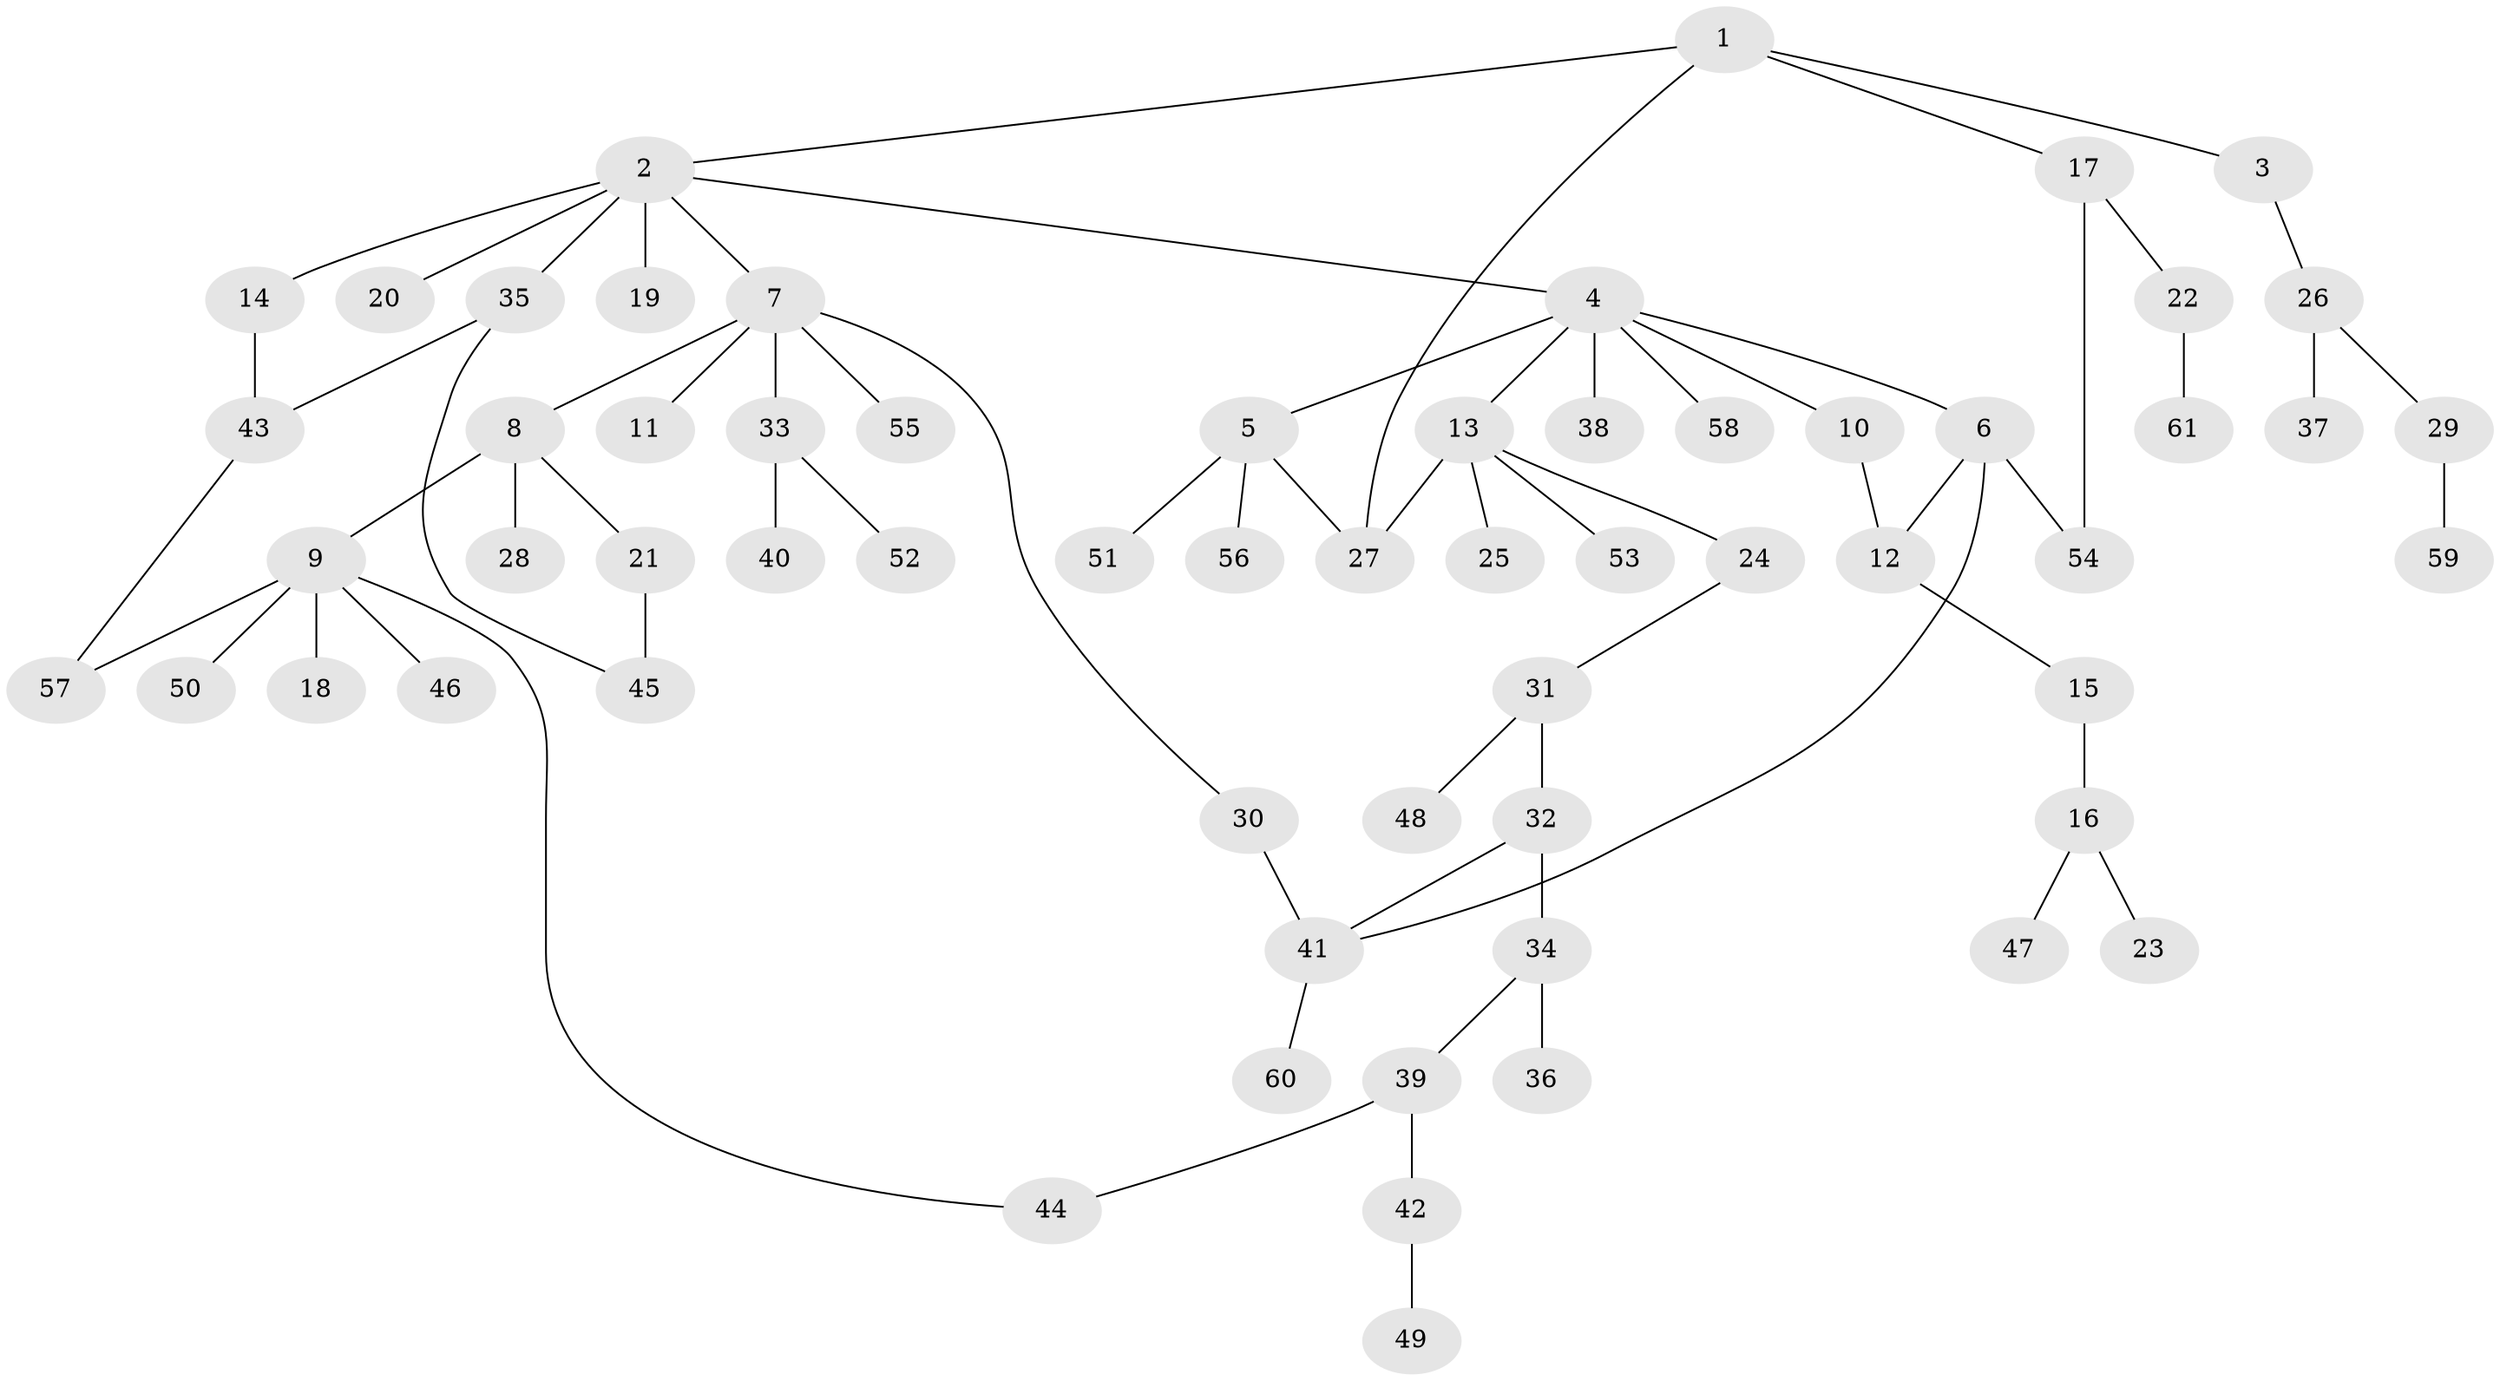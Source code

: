 // coarse degree distribution, {8: 0.041666666666666664, 7: 0.08333333333333333, 6: 0.041666666666666664, 2: 0.20833333333333334, 1: 0.5416666666666666, 4: 0.041666666666666664, 3: 0.041666666666666664}
// Generated by graph-tools (version 1.1) at 2025/16/03/04/25 18:16:53]
// undirected, 61 vertices, 70 edges
graph export_dot {
graph [start="1"]
  node [color=gray90,style=filled];
  1;
  2;
  3;
  4;
  5;
  6;
  7;
  8;
  9;
  10;
  11;
  12;
  13;
  14;
  15;
  16;
  17;
  18;
  19;
  20;
  21;
  22;
  23;
  24;
  25;
  26;
  27;
  28;
  29;
  30;
  31;
  32;
  33;
  34;
  35;
  36;
  37;
  38;
  39;
  40;
  41;
  42;
  43;
  44;
  45;
  46;
  47;
  48;
  49;
  50;
  51;
  52;
  53;
  54;
  55;
  56;
  57;
  58;
  59;
  60;
  61;
  1 -- 2;
  1 -- 3;
  1 -- 17;
  1 -- 27;
  2 -- 4;
  2 -- 7;
  2 -- 14;
  2 -- 19;
  2 -- 20;
  2 -- 35;
  3 -- 26;
  4 -- 5;
  4 -- 6;
  4 -- 10;
  4 -- 13;
  4 -- 38;
  4 -- 58;
  5 -- 51;
  5 -- 56;
  5 -- 27;
  6 -- 12;
  6 -- 54;
  6 -- 41;
  7 -- 8;
  7 -- 11;
  7 -- 30;
  7 -- 33;
  7 -- 55;
  8 -- 9;
  8 -- 21;
  8 -- 28;
  9 -- 18;
  9 -- 46;
  9 -- 50;
  9 -- 57;
  9 -- 44;
  10 -- 12;
  12 -- 15;
  13 -- 24;
  13 -- 25;
  13 -- 27;
  13 -- 53;
  14 -- 43;
  15 -- 16;
  16 -- 23;
  16 -- 47;
  17 -- 22;
  17 -- 54;
  21 -- 45;
  22 -- 61;
  24 -- 31;
  26 -- 29;
  26 -- 37;
  29 -- 59;
  30 -- 41;
  31 -- 32;
  31 -- 48;
  32 -- 34;
  32 -- 41;
  33 -- 40;
  33 -- 52;
  34 -- 36;
  34 -- 39;
  35 -- 45;
  35 -- 43;
  39 -- 42;
  39 -- 44;
  41 -- 60;
  42 -- 49;
  43 -- 57;
}
